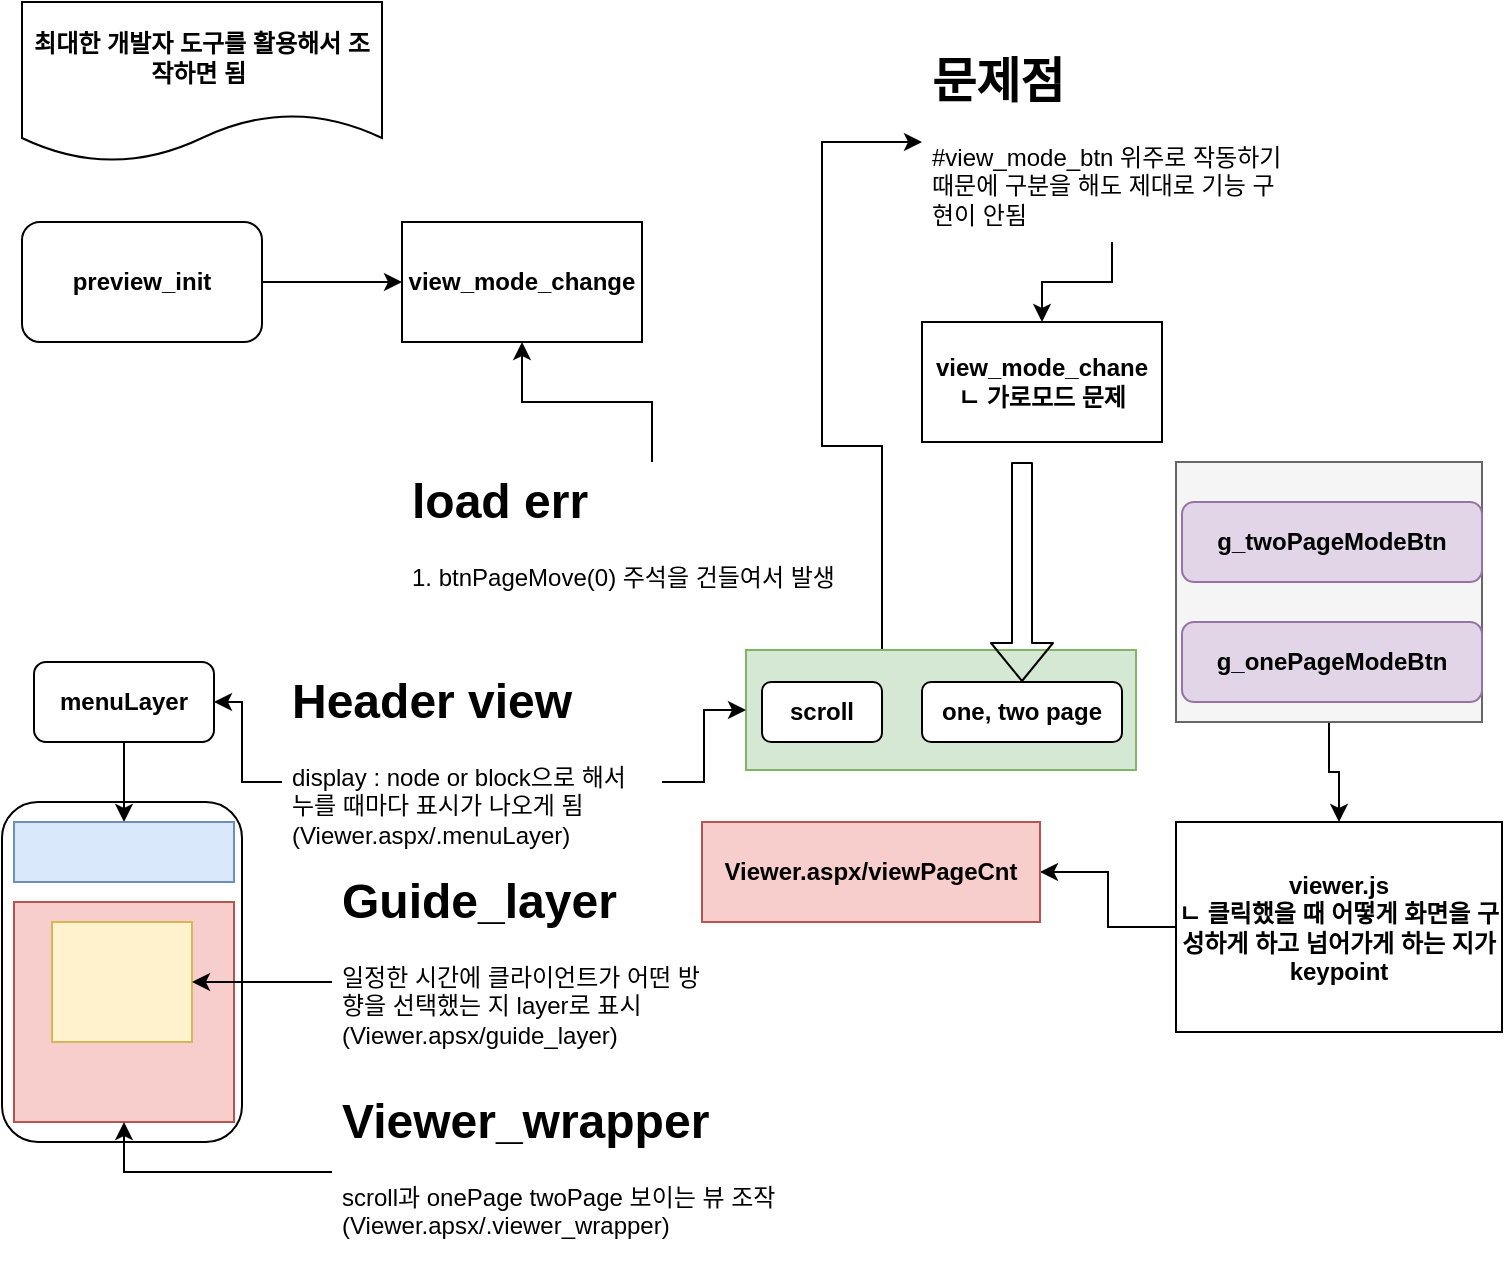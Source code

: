 <mxfile version="14.7.6" type="github">
  <diagram id="AyV75isDo_8azT4k6Xjb" name="Page-1">
    <mxGraphModel dx="1038" dy="547" grid="1" gridSize="10" guides="1" tooltips="1" connect="1" arrows="1" fold="1" page="1" pageScale="1" pageWidth="827" pageHeight="1169" math="0" shadow="0">
      <root>
        <mxCell id="0" />
        <mxCell id="1" parent="0" />
        <mxCell id="EiQ2DiT3cJEXJJtgzBad-34" style="edgeStyle=orthogonalEdgeStyle;rounded=0;orthogonalLoop=1;jettySize=auto;html=1;entryX=0.5;entryY=0;entryDx=0;entryDy=0;" edge="1" parent="1" source="EiQ2DiT3cJEXJJtgzBad-32" target="EiQ2DiT3cJEXJJtgzBad-33">
          <mxGeometry relative="1" as="geometry" />
        </mxCell>
        <mxCell id="EiQ2DiT3cJEXJJtgzBad-32" value="" style="rounded=0;whiteSpace=wrap;html=1;fillColor=#f5f5f5;strokeColor=#666666;fontColor=#333333;" vertex="1" parent="1">
          <mxGeometry x="597" y="240" width="153" height="130" as="geometry" />
        </mxCell>
        <mxCell id="EiQ2DiT3cJEXJJtgzBad-25" style="edgeStyle=orthogonalEdgeStyle;rounded=0;orthogonalLoop=1;jettySize=auto;html=1;entryX=0;entryY=0.5;entryDx=0;entryDy=0;" edge="1" parent="1" source="EiQ2DiT3cJEXJJtgzBad-21" target="EiQ2DiT3cJEXJJtgzBad-24">
          <mxGeometry relative="1" as="geometry">
            <Array as="points">
              <mxPoint x="450" y="232" />
              <mxPoint x="420" y="232" />
              <mxPoint x="420" y="80" />
            </Array>
          </mxGeometry>
        </mxCell>
        <mxCell id="EiQ2DiT3cJEXJJtgzBad-21" value="" style="rounded=0;whiteSpace=wrap;html=1;fillColor=#d5e8d4;strokeColor=#82b366;" vertex="1" parent="1">
          <mxGeometry x="382" y="334" width="195" height="60" as="geometry" />
        </mxCell>
        <mxCell id="EiQ2DiT3cJEXJJtgzBad-8" value="" style="rounded=1;whiteSpace=wrap;html=1;" vertex="1" parent="1">
          <mxGeometry x="10" y="410" width="120" height="170" as="geometry" />
        </mxCell>
        <mxCell id="EiQ2DiT3cJEXJJtgzBad-16" value="" style="whiteSpace=wrap;html=1;aspect=fixed;fillColor=#f8cecc;strokeColor=#b85450;" vertex="1" parent="1">
          <mxGeometry x="16" y="460" width="110" height="110" as="geometry" />
        </mxCell>
        <mxCell id="EiQ2DiT3cJEXJJtgzBad-12" value="" style="rounded=0;whiteSpace=wrap;html=1;fillColor=#fff2cc;strokeColor=#d6b656;" vertex="1" parent="1">
          <mxGeometry x="35" y="470" width="70" height="60" as="geometry" />
        </mxCell>
        <mxCell id="EiQ2DiT3cJEXJJtgzBad-3" style="edgeStyle=orthogonalEdgeStyle;rounded=0;orthogonalLoop=1;jettySize=auto;html=1;entryX=0;entryY=0.5;entryDx=0;entryDy=0;" edge="1" parent="1" source="EiQ2DiT3cJEXJJtgzBad-1" target="EiQ2DiT3cJEXJJtgzBad-2">
          <mxGeometry relative="1" as="geometry" />
        </mxCell>
        <mxCell id="EiQ2DiT3cJEXJJtgzBad-1" value="&lt;b&gt;preview_init&lt;/b&gt;" style="rounded=1;whiteSpace=wrap;html=1;" vertex="1" parent="1">
          <mxGeometry x="20" y="120" width="120" height="60" as="geometry" />
        </mxCell>
        <mxCell id="EiQ2DiT3cJEXJJtgzBad-2" value="&lt;b&gt;view_mode_change&lt;/b&gt;" style="rounded=0;whiteSpace=wrap;html=1;" vertex="1" parent="1">
          <mxGeometry x="210" y="120" width="120" height="60" as="geometry" />
        </mxCell>
        <mxCell id="EiQ2DiT3cJEXJJtgzBad-5" style="edgeStyle=orthogonalEdgeStyle;rounded=0;orthogonalLoop=1;jettySize=auto;html=1;entryX=0.5;entryY=1;entryDx=0;entryDy=0;" edge="1" parent="1" source="EiQ2DiT3cJEXJJtgzBad-4" target="EiQ2DiT3cJEXJJtgzBad-2">
          <mxGeometry relative="1" as="geometry" />
        </mxCell>
        <mxCell id="EiQ2DiT3cJEXJJtgzBad-4" value="&lt;h1&gt;load err&lt;/h1&gt;&lt;p&gt;1. btnPageMove(0) 주석을 건들여서 발생&amp;nbsp;&lt;/p&gt;" style="text;html=1;strokeColor=none;fillColor=none;spacing=5;spacingTop=-20;whiteSpace=wrap;overflow=hidden;rounded=0;" vertex="1" parent="1">
          <mxGeometry x="210" y="240" width="250" height="80" as="geometry" />
        </mxCell>
        <mxCell id="EiQ2DiT3cJEXJJtgzBad-6" value="&lt;b&gt;최대한 개발자 도구를 활용해서 조작하면 됨&amp;nbsp;&lt;/b&gt;" style="shape=document;whiteSpace=wrap;html=1;boundedLbl=1;" vertex="1" parent="1">
          <mxGeometry x="20" y="10" width="180" height="80" as="geometry" />
        </mxCell>
        <mxCell id="EiQ2DiT3cJEXJJtgzBad-10" style="edgeStyle=orthogonalEdgeStyle;rounded=0;orthogonalLoop=1;jettySize=auto;html=1;" edge="1" parent="1" source="EiQ2DiT3cJEXJJtgzBad-7" target="EiQ2DiT3cJEXJJtgzBad-9">
          <mxGeometry relative="1" as="geometry" />
        </mxCell>
        <mxCell id="EiQ2DiT3cJEXJJtgzBad-7" value="&lt;b&gt;menuLayer&lt;/b&gt;" style="rounded=1;whiteSpace=wrap;html=1;" vertex="1" parent="1">
          <mxGeometry x="26" y="340" width="90" height="40" as="geometry" />
        </mxCell>
        <mxCell id="EiQ2DiT3cJEXJJtgzBad-9" value="" style="rounded=0;whiteSpace=wrap;html=1;fillColor=#dae8fc;strokeColor=#6c8ebf;" vertex="1" parent="1">
          <mxGeometry x="16" y="420" width="110" height="30" as="geometry" />
        </mxCell>
        <mxCell id="EiQ2DiT3cJEXJJtgzBad-15" style="edgeStyle=orthogonalEdgeStyle;rounded=0;orthogonalLoop=1;jettySize=auto;html=1;entryX=1;entryY=0.5;entryDx=0;entryDy=0;" edge="1" parent="1" source="EiQ2DiT3cJEXJJtgzBad-11" target="EiQ2DiT3cJEXJJtgzBad-7">
          <mxGeometry relative="1" as="geometry" />
        </mxCell>
        <mxCell id="EiQ2DiT3cJEXJJtgzBad-23" style="edgeStyle=orthogonalEdgeStyle;rounded=0;orthogonalLoop=1;jettySize=auto;html=1;entryX=0;entryY=0.5;entryDx=0;entryDy=0;" edge="1" parent="1" source="EiQ2DiT3cJEXJJtgzBad-11" target="EiQ2DiT3cJEXJJtgzBad-21">
          <mxGeometry relative="1" as="geometry" />
        </mxCell>
        <mxCell id="EiQ2DiT3cJEXJJtgzBad-11" value="&lt;h1&gt;Header view&lt;/h1&gt;&lt;div&gt;display : node or block으로 해서&amp;nbsp;&lt;/div&gt;&lt;div&gt;누를 때마다 표시가 나오게 됨&amp;nbsp;&lt;/div&gt;&lt;div&gt;(Viewer.aspx/.menuLayer)&lt;/div&gt;" style="text;html=1;strokeColor=none;fillColor=none;spacing=5;spacingTop=-20;whiteSpace=wrap;overflow=hidden;rounded=0;" vertex="1" parent="1">
          <mxGeometry x="150" y="340" width="190" height="120" as="geometry" />
        </mxCell>
        <mxCell id="EiQ2DiT3cJEXJJtgzBad-14" style="edgeStyle=orthogonalEdgeStyle;rounded=0;orthogonalLoop=1;jettySize=auto;html=1;entryX=1;entryY=0.5;entryDx=0;entryDy=0;" edge="1" parent="1" source="EiQ2DiT3cJEXJJtgzBad-13" target="EiQ2DiT3cJEXJJtgzBad-12">
          <mxGeometry relative="1" as="geometry" />
        </mxCell>
        <mxCell id="EiQ2DiT3cJEXJJtgzBad-13" value="&lt;h1&gt;Guide_layer&lt;/h1&gt;&lt;div&gt;&lt;span&gt;일정한 시간에 클라이언트가 어떤 방향을 선택했는 지 layer로 표시&lt;/span&gt;&lt;/div&gt;&lt;div&gt;&lt;span&gt;(Viewer.apsx/guide_layer)&amp;nbsp;&amp;nbsp;&lt;/span&gt;&lt;br&gt;&lt;/div&gt;" style="text;html=1;strokeColor=none;fillColor=none;spacing=5;spacingTop=-20;whiteSpace=wrap;overflow=hidden;rounded=0;" vertex="1" parent="1">
          <mxGeometry x="175" y="440" width="190" height="120" as="geometry" />
        </mxCell>
        <mxCell id="EiQ2DiT3cJEXJJtgzBad-18" style="edgeStyle=orthogonalEdgeStyle;rounded=0;orthogonalLoop=1;jettySize=auto;html=1;entryX=0.5;entryY=1;entryDx=0;entryDy=0;" edge="1" parent="1" source="EiQ2DiT3cJEXJJtgzBad-17" target="EiQ2DiT3cJEXJJtgzBad-16">
          <mxGeometry relative="1" as="geometry" />
        </mxCell>
        <mxCell id="EiQ2DiT3cJEXJJtgzBad-17" value="&lt;h1&gt;Viewer_wrapper&lt;/h1&gt;&lt;div&gt;&lt;span&gt;scroll과 onePage twoPage 보이는 뷰 조작&amp;nbsp;&lt;/span&gt;&lt;br&gt;&lt;/div&gt;&lt;div&gt;&lt;span&gt;(Viewer.apsx/.viewer_wrapper)&lt;/span&gt;&lt;/div&gt;" style="text;html=1;strokeColor=none;fillColor=none;spacing=5;spacingTop=-20;whiteSpace=wrap;overflow=hidden;rounded=0;" vertex="1" parent="1">
          <mxGeometry x="175" y="550" width="245" height="90" as="geometry" />
        </mxCell>
        <mxCell id="EiQ2DiT3cJEXJJtgzBad-19" value="&lt;b&gt;scroll&lt;/b&gt;" style="rounded=1;whiteSpace=wrap;html=1;" vertex="1" parent="1">
          <mxGeometry x="390" y="350" width="60" height="30" as="geometry" />
        </mxCell>
        <mxCell id="EiQ2DiT3cJEXJJtgzBad-20" value="&lt;b&gt;one, two page&lt;/b&gt;" style="rounded=1;whiteSpace=wrap;html=1;" vertex="1" parent="1">
          <mxGeometry x="470" y="350" width="100" height="30" as="geometry" />
        </mxCell>
        <mxCell id="EiQ2DiT3cJEXJJtgzBad-27" style="edgeStyle=orthogonalEdgeStyle;rounded=0;orthogonalLoop=1;jettySize=auto;html=1;entryX=0.5;entryY=0;entryDx=0;entryDy=0;" edge="1" parent="1" source="EiQ2DiT3cJEXJJtgzBad-24" target="EiQ2DiT3cJEXJJtgzBad-26">
          <mxGeometry relative="1" as="geometry" />
        </mxCell>
        <mxCell id="EiQ2DiT3cJEXJJtgzBad-24" value="&lt;h1&gt;문제점&lt;/h1&gt;&lt;p&gt;#view_mode_btn 위주로 작동하기 때문에 구분을 해도 제대로 기능 구현이 안됨&amp;nbsp;&lt;/p&gt;" style="text;html=1;strokeColor=none;fillColor=none;spacing=5;spacingTop=-20;whiteSpace=wrap;overflow=hidden;rounded=0;" vertex="1" parent="1">
          <mxGeometry x="470" y="30" width="190" height="100" as="geometry" />
        </mxCell>
        <mxCell id="EiQ2DiT3cJEXJJtgzBad-26" value="&lt;b&gt;view_mode_chane&lt;br&gt;ㄴ 가로모드 문제&lt;/b&gt;" style="rounded=0;whiteSpace=wrap;html=1;" vertex="1" parent="1">
          <mxGeometry x="470" y="170" width="120" height="60" as="geometry" />
        </mxCell>
        <mxCell id="EiQ2DiT3cJEXJJtgzBad-28" value="" style="shape=flexArrow;endArrow=classic;html=1;entryX=0.5;entryY=0;entryDx=0;entryDy=0;" edge="1" parent="1" target="EiQ2DiT3cJEXJJtgzBad-20">
          <mxGeometry width="50" height="50" relative="1" as="geometry">
            <mxPoint x="520" y="240" as="sourcePoint" />
            <mxPoint x="700" y="250" as="targetPoint" />
          </mxGeometry>
        </mxCell>
        <mxCell id="EiQ2DiT3cJEXJJtgzBad-29" value="&lt;b&gt;g_twoPageModeBtn&lt;/b&gt;" style="rounded=1;whiteSpace=wrap;html=1;fillColor=#e1d5e7;strokeColor=#9673a6;" vertex="1" parent="1">
          <mxGeometry x="600" y="260" width="150" height="40" as="geometry" />
        </mxCell>
        <mxCell id="EiQ2DiT3cJEXJJtgzBad-30" value="&lt;b&gt;g_onePageModeBtn&lt;/b&gt;" style="rounded=1;whiteSpace=wrap;html=1;fillColor=#e1d5e7;strokeColor=#9673a6;" vertex="1" parent="1">
          <mxGeometry x="600" y="320" width="150" height="40" as="geometry" />
        </mxCell>
        <mxCell id="EiQ2DiT3cJEXJJtgzBad-36" style="edgeStyle=orthogonalEdgeStyle;rounded=0;orthogonalLoop=1;jettySize=auto;html=1;entryX=1;entryY=0.5;entryDx=0;entryDy=0;" edge="1" parent="1" source="EiQ2DiT3cJEXJJtgzBad-33" target="EiQ2DiT3cJEXJJtgzBad-35">
          <mxGeometry relative="1" as="geometry" />
        </mxCell>
        <mxCell id="EiQ2DiT3cJEXJJtgzBad-33" value="&lt;b&gt;viewer.js&lt;br&gt;ㄴ 클릭했을 때 어떻게 화면을 구성하게 하고 넘어가게 하는 지가 keypoint&lt;br&gt;&lt;/b&gt;" style="rounded=0;whiteSpace=wrap;html=1;" vertex="1" parent="1">
          <mxGeometry x="597" y="420" width="163" height="105" as="geometry" />
        </mxCell>
        <mxCell id="EiQ2DiT3cJEXJJtgzBad-35" value="&lt;b&gt;Viewer.aspx/viewPageCnt&lt;/b&gt;" style="rounded=0;whiteSpace=wrap;html=1;fillColor=#f8cecc;strokeColor=#b85450;" vertex="1" parent="1">
          <mxGeometry x="360" y="420" width="169" height="50" as="geometry" />
        </mxCell>
      </root>
    </mxGraphModel>
  </diagram>
</mxfile>
